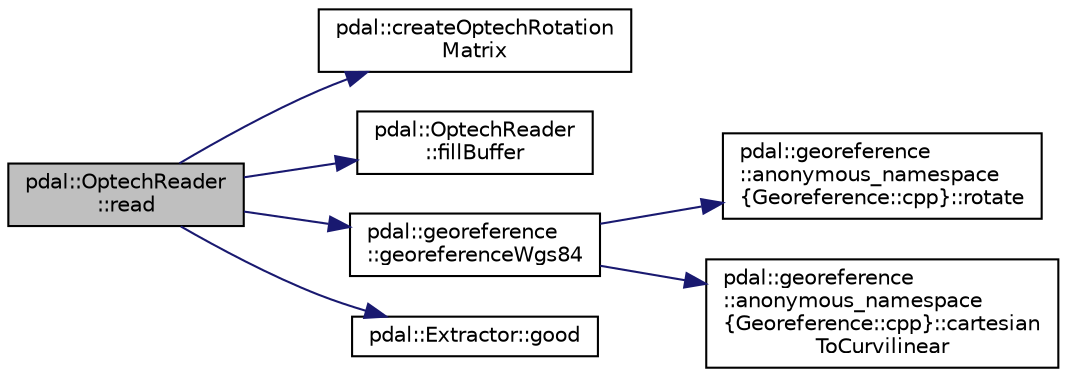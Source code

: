 digraph "pdal::OptechReader::read"
{
  edge [fontname="Helvetica",fontsize="10",labelfontname="Helvetica",labelfontsize="10"];
  node [fontname="Helvetica",fontsize="10",shape=record];
  rankdir="LR";
  Node1 [label="pdal::OptechReader\l::read",height=0.2,width=0.4,color="black", fillcolor="grey75", style="filled", fontcolor="black"];
  Node1 -> Node2 [color="midnightblue",fontsize="10",style="solid",fontname="Helvetica"];
  Node2 [label="pdal::createOptechRotation\lMatrix",height=0.2,width=0.4,color="black", fillcolor="white", style="filled",URL="$namespacepdal.html#afc093d132f46a6d4e212d6ea0096faa0"];
  Node1 -> Node3 [color="midnightblue",fontsize="10",style="solid",fontname="Helvetica"];
  Node3 [label="pdal::OptechReader\l::fillBuffer",height=0.2,width=0.4,color="black", fillcolor="white", style="filled",URL="$classpdal_1_1OptechReader.html#a636fbd24a56d87c23553274b72faaf62"];
  Node1 -> Node4 [color="midnightblue",fontsize="10",style="solid",fontname="Helvetica"];
  Node4 [label="pdal::georeference\l::georeferenceWgs84",height=0.2,width=0.4,color="black", fillcolor="white", style="filled",URL="$namespacepdal_1_1georeference.html#a2b566c71200350d9b85725c40eb5f8fa"];
  Node4 -> Node5 [color="midnightblue",fontsize="10",style="solid",fontname="Helvetica"];
  Node5 [label="pdal::georeference\l::anonymous_namespace\l\{Georeference::cpp\}::rotate",height=0.2,width=0.4,color="black", fillcolor="white", style="filled",URL="$namespacepdal_1_1georeference_1_1anonymous__namespace_02Georeference_8cpp_03.html#ab65d68d7d44f5d44c6d533ec5d7fc06f"];
  Node4 -> Node6 [color="midnightblue",fontsize="10",style="solid",fontname="Helvetica"];
  Node6 [label="pdal::georeference\l::anonymous_namespace\l\{Georeference::cpp\}::cartesian\lToCurvilinear",height=0.2,width=0.4,color="black", fillcolor="white", style="filled",URL="$namespacepdal_1_1georeference_1_1anonymous__namespace_02Georeference_8cpp_03.html#a3d97bde05ca277bf07b1e9fc5bb49a3f"];
  Node1 -> Node7 [color="midnightblue",fontsize="10",style="solid",fontname="Helvetica"];
  Node7 [label="pdal::Extractor::good",height=0.2,width=0.4,color="black", fillcolor="white", style="filled",URL="$classpdal_1_1Extractor.html#ad2de9e929c57588a8b70188203a91543"];
}
